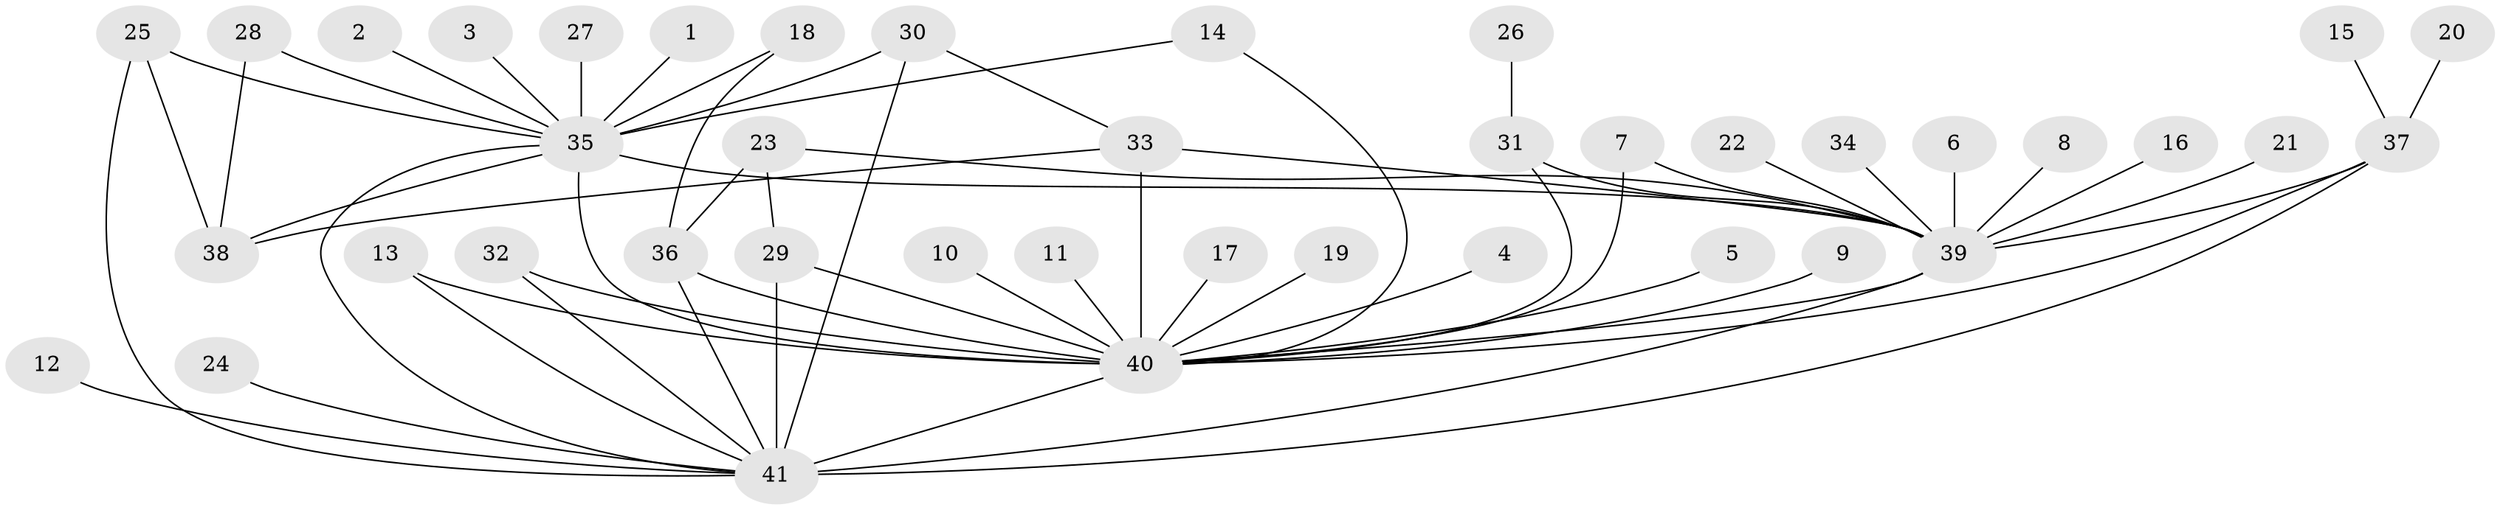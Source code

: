 // original degree distribution, {16: 0.01282051282051282, 28: 0.01282051282051282, 2: 0.2692307692307692, 1: 0.44871794871794873, 3: 0.08974358974358974, 9: 0.02564102564102564, 13: 0.01282051282051282, 6: 0.01282051282051282, 4: 0.0641025641025641, 10: 0.01282051282051282, 7: 0.01282051282051282, 5: 0.02564102564102564}
// Generated by graph-tools (version 1.1) at 2025/50/03/09/25 03:50:00]
// undirected, 41 vertices, 62 edges
graph export_dot {
graph [start="1"]
  node [color=gray90,style=filled];
  1;
  2;
  3;
  4;
  5;
  6;
  7;
  8;
  9;
  10;
  11;
  12;
  13;
  14;
  15;
  16;
  17;
  18;
  19;
  20;
  21;
  22;
  23;
  24;
  25;
  26;
  27;
  28;
  29;
  30;
  31;
  32;
  33;
  34;
  35;
  36;
  37;
  38;
  39;
  40;
  41;
  1 -- 35 [weight=1.0];
  2 -- 35 [weight=1.0];
  3 -- 35 [weight=1.0];
  4 -- 40 [weight=1.0];
  5 -- 40 [weight=1.0];
  6 -- 39 [weight=1.0];
  7 -- 39 [weight=2.0];
  7 -- 40 [weight=1.0];
  8 -- 39 [weight=1.0];
  9 -- 40 [weight=1.0];
  10 -- 40 [weight=1.0];
  11 -- 40 [weight=1.0];
  12 -- 41 [weight=1.0];
  13 -- 40 [weight=1.0];
  13 -- 41 [weight=1.0];
  14 -- 35 [weight=1.0];
  14 -- 40 [weight=1.0];
  15 -- 37 [weight=1.0];
  16 -- 39 [weight=1.0];
  17 -- 40 [weight=1.0];
  18 -- 35 [weight=1.0];
  18 -- 36 [weight=1.0];
  19 -- 40 [weight=2.0];
  20 -- 37 [weight=1.0];
  21 -- 39 [weight=1.0];
  22 -- 39 [weight=1.0];
  23 -- 29 [weight=1.0];
  23 -- 36 [weight=2.0];
  23 -- 39 [weight=1.0];
  24 -- 41 [weight=1.0];
  25 -- 35 [weight=1.0];
  25 -- 38 [weight=1.0];
  25 -- 41 [weight=1.0];
  26 -- 31 [weight=1.0];
  27 -- 35 [weight=1.0];
  28 -- 35 [weight=1.0];
  28 -- 38 [weight=1.0];
  29 -- 40 [weight=1.0];
  29 -- 41 [weight=1.0];
  30 -- 33 [weight=1.0];
  30 -- 35 [weight=1.0];
  30 -- 41 [weight=1.0];
  31 -- 39 [weight=1.0];
  31 -- 40 [weight=1.0];
  32 -- 40 [weight=2.0];
  32 -- 41 [weight=1.0];
  33 -- 38 [weight=1.0];
  33 -- 39 [weight=1.0];
  33 -- 40 [weight=2.0];
  34 -- 39 [weight=1.0];
  35 -- 38 [weight=1.0];
  35 -- 39 [weight=1.0];
  35 -- 40 [weight=2.0];
  35 -- 41 [weight=1.0];
  36 -- 40 [weight=1.0];
  36 -- 41 [weight=1.0];
  37 -- 39 [weight=1.0];
  37 -- 40 [weight=1.0];
  37 -- 41 [weight=2.0];
  39 -- 40 [weight=1.0];
  39 -- 41 [weight=3.0];
  40 -- 41 [weight=1.0];
}
